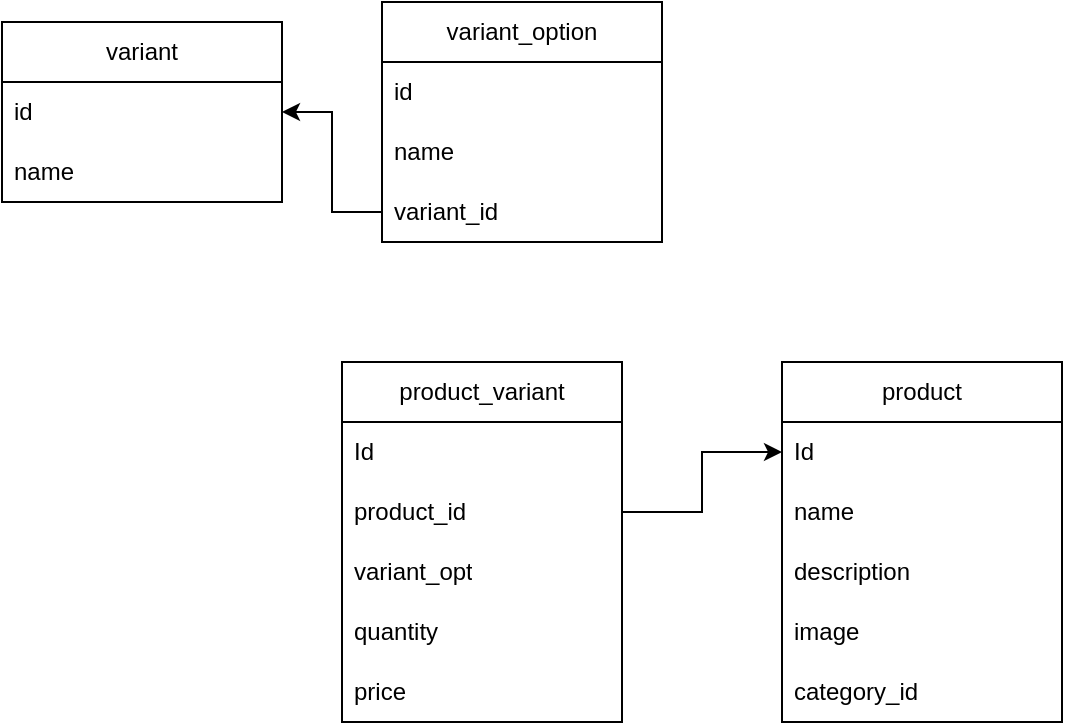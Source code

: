 <mxfile version="24.5.2" type="github">
  <diagram name="Trang-1" id="0qQhfEZkwmvARVg69vRt">
    <mxGraphModel dx="875" dy="435" grid="1" gridSize="10" guides="1" tooltips="1" connect="1" arrows="1" fold="1" page="1" pageScale="1" pageWidth="827" pageHeight="1169" math="0" shadow="0">
      <root>
        <mxCell id="0" />
        <mxCell id="1" parent="0" />
        <mxCell id="_liAQqApKVb3fytAqpB--1" value="product" style="swimlane;fontStyle=0;childLayout=stackLayout;horizontal=1;startSize=30;horizontalStack=0;resizeParent=1;resizeParentMax=0;resizeLast=0;collapsible=1;marginBottom=0;whiteSpace=wrap;html=1;" vertex="1" parent="1">
          <mxGeometry x="520" y="390" width="140" height="180" as="geometry" />
        </mxCell>
        <mxCell id="_liAQqApKVb3fytAqpB--2" value="Id" style="text;strokeColor=none;fillColor=none;align=left;verticalAlign=middle;spacingLeft=4;spacingRight=4;overflow=hidden;points=[[0,0.5],[1,0.5]];portConstraint=eastwest;rotatable=0;whiteSpace=wrap;html=1;" vertex="1" parent="_liAQqApKVb3fytAqpB--1">
          <mxGeometry y="30" width="140" height="30" as="geometry" />
        </mxCell>
        <mxCell id="_liAQqApKVb3fytAqpB--3" value="name" style="text;strokeColor=none;fillColor=none;align=left;verticalAlign=middle;spacingLeft=4;spacingRight=4;overflow=hidden;points=[[0,0.5],[1,0.5]];portConstraint=eastwest;rotatable=0;whiteSpace=wrap;html=1;" vertex="1" parent="_liAQqApKVb3fytAqpB--1">
          <mxGeometry y="60" width="140" height="30" as="geometry" />
        </mxCell>
        <mxCell id="_liAQqApKVb3fytAqpB--4" value="description" style="text;strokeColor=none;fillColor=none;align=left;verticalAlign=middle;spacingLeft=4;spacingRight=4;overflow=hidden;points=[[0,0.5],[1,0.5]];portConstraint=eastwest;rotatable=0;whiteSpace=wrap;html=1;" vertex="1" parent="_liAQqApKVb3fytAqpB--1">
          <mxGeometry y="90" width="140" height="30" as="geometry" />
        </mxCell>
        <mxCell id="_liAQqApKVb3fytAqpB--5" value="image" style="text;strokeColor=none;fillColor=none;align=left;verticalAlign=middle;spacingLeft=4;spacingRight=4;overflow=hidden;points=[[0,0.5],[1,0.5]];portConstraint=eastwest;rotatable=0;whiteSpace=wrap;html=1;" vertex="1" parent="_liAQqApKVb3fytAqpB--1">
          <mxGeometry y="120" width="140" height="30" as="geometry" />
        </mxCell>
        <mxCell id="_liAQqApKVb3fytAqpB--6" value="category_id" style="text;strokeColor=none;fillColor=none;align=left;verticalAlign=middle;spacingLeft=4;spacingRight=4;overflow=hidden;points=[[0,0.5],[1,0.5]];portConstraint=eastwest;rotatable=0;whiteSpace=wrap;html=1;" vertex="1" parent="_liAQqApKVb3fytAqpB--1">
          <mxGeometry y="150" width="140" height="30" as="geometry" />
        </mxCell>
        <mxCell id="_liAQqApKVb3fytAqpB--7" value="product_variant" style="swimlane;fontStyle=0;childLayout=stackLayout;horizontal=1;startSize=30;horizontalStack=0;resizeParent=1;resizeParentMax=0;resizeLast=0;collapsible=1;marginBottom=0;whiteSpace=wrap;html=1;" vertex="1" parent="1">
          <mxGeometry x="300" y="390" width="140" height="180" as="geometry" />
        </mxCell>
        <mxCell id="_liAQqApKVb3fytAqpB--8" value="Id" style="text;strokeColor=none;fillColor=none;align=left;verticalAlign=middle;spacingLeft=4;spacingRight=4;overflow=hidden;points=[[0,0.5],[1,0.5]];portConstraint=eastwest;rotatable=0;whiteSpace=wrap;html=1;" vertex="1" parent="_liAQqApKVb3fytAqpB--7">
          <mxGeometry y="30" width="140" height="30" as="geometry" />
        </mxCell>
        <mxCell id="_liAQqApKVb3fytAqpB--9" value="product_id" style="text;strokeColor=none;fillColor=none;align=left;verticalAlign=middle;spacingLeft=4;spacingRight=4;overflow=hidden;points=[[0,0.5],[1,0.5]];portConstraint=eastwest;rotatable=0;whiteSpace=wrap;html=1;" vertex="1" parent="_liAQqApKVb3fytAqpB--7">
          <mxGeometry y="60" width="140" height="30" as="geometry" />
        </mxCell>
        <mxCell id="_liAQqApKVb3fytAqpB--10" value="variant_opt" style="text;strokeColor=none;fillColor=none;align=left;verticalAlign=middle;spacingLeft=4;spacingRight=4;overflow=hidden;points=[[0,0.5],[1,0.5]];portConstraint=eastwest;rotatable=0;whiteSpace=wrap;html=1;" vertex="1" parent="_liAQqApKVb3fytAqpB--7">
          <mxGeometry y="90" width="140" height="30" as="geometry" />
        </mxCell>
        <mxCell id="_liAQqApKVb3fytAqpB--11" value="quantity" style="text;strokeColor=none;fillColor=none;align=left;verticalAlign=middle;spacingLeft=4;spacingRight=4;overflow=hidden;points=[[0,0.5],[1,0.5]];portConstraint=eastwest;rotatable=0;whiteSpace=wrap;html=1;" vertex="1" parent="_liAQqApKVb3fytAqpB--7">
          <mxGeometry y="120" width="140" height="30" as="geometry" />
        </mxCell>
        <mxCell id="_liAQqApKVb3fytAqpB--12" value="price" style="text;strokeColor=none;fillColor=none;align=left;verticalAlign=middle;spacingLeft=4;spacingRight=4;overflow=hidden;points=[[0,0.5],[1,0.5]];portConstraint=eastwest;rotatable=0;whiteSpace=wrap;html=1;" vertex="1" parent="_liAQqApKVb3fytAqpB--7">
          <mxGeometry y="150" width="140" height="30" as="geometry" />
        </mxCell>
        <mxCell id="_liAQqApKVb3fytAqpB--13" value="" style="edgeStyle=orthogonalEdgeStyle;rounded=0;orthogonalLoop=1;jettySize=auto;html=1;entryX=0;entryY=0.5;entryDx=0;entryDy=0;" edge="1" parent="1" source="_liAQqApKVb3fytAqpB--9" target="_liAQqApKVb3fytAqpB--2">
          <mxGeometry relative="1" as="geometry" />
        </mxCell>
        <mxCell id="_liAQqApKVb3fytAqpB--14" value="variant_option" style="swimlane;fontStyle=0;childLayout=stackLayout;horizontal=1;startSize=30;horizontalStack=0;resizeParent=1;resizeParentMax=0;resizeLast=0;collapsible=1;marginBottom=0;whiteSpace=wrap;html=1;" vertex="1" parent="1">
          <mxGeometry x="320" y="210" width="140" height="120" as="geometry" />
        </mxCell>
        <mxCell id="_liAQqApKVb3fytAqpB--15" value="id" style="text;strokeColor=none;fillColor=none;align=left;verticalAlign=middle;spacingLeft=4;spacingRight=4;overflow=hidden;points=[[0,0.5],[1,0.5]];portConstraint=eastwest;rotatable=0;whiteSpace=wrap;html=1;" vertex="1" parent="_liAQqApKVb3fytAqpB--14">
          <mxGeometry y="30" width="140" height="30" as="geometry" />
        </mxCell>
        <mxCell id="_liAQqApKVb3fytAqpB--16" value="name" style="text;strokeColor=none;fillColor=none;align=left;verticalAlign=middle;spacingLeft=4;spacingRight=4;overflow=hidden;points=[[0,0.5],[1,0.5]];portConstraint=eastwest;rotatable=0;whiteSpace=wrap;html=1;" vertex="1" parent="_liAQqApKVb3fytAqpB--14">
          <mxGeometry y="60" width="140" height="30" as="geometry" />
        </mxCell>
        <mxCell id="_liAQqApKVb3fytAqpB--17" value="variant_id" style="text;strokeColor=none;fillColor=none;align=left;verticalAlign=middle;spacingLeft=4;spacingRight=4;overflow=hidden;points=[[0,0.5],[1,0.5]];portConstraint=eastwest;rotatable=0;whiteSpace=wrap;html=1;" vertex="1" parent="_liAQqApKVb3fytAqpB--14">
          <mxGeometry y="90" width="140" height="30" as="geometry" />
        </mxCell>
        <mxCell id="_liAQqApKVb3fytAqpB--18" value="variant" style="swimlane;fontStyle=0;childLayout=stackLayout;horizontal=1;startSize=30;horizontalStack=0;resizeParent=1;resizeParentMax=0;resizeLast=0;collapsible=1;marginBottom=0;whiteSpace=wrap;html=1;" vertex="1" parent="1">
          <mxGeometry x="130" y="220" width="140" height="90" as="geometry" />
        </mxCell>
        <mxCell id="_liAQqApKVb3fytAqpB--19" value="id" style="text;strokeColor=none;fillColor=none;align=left;verticalAlign=middle;spacingLeft=4;spacingRight=4;overflow=hidden;points=[[0,0.5],[1,0.5]];portConstraint=eastwest;rotatable=0;whiteSpace=wrap;html=1;" vertex="1" parent="_liAQqApKVb3fytAqpB--18">
          <mxGeometry y="30" width="140" height="30" as="geometry" />
        </mxCell>
        <mxCell id="_liAQqApKVb3fytAqpB--20" value="name" style="text;strokeColor=none;fillColor=none;align=left;verticalAlign=middle;spacingLeft=4;spacingRight=4;overflow=hidden;points=[[0,0.5],[1,0.5]];portConstraint=eastwest;rotatable=0;whiteSpace=wrap;html=1;" vertex="1" parent="_liAQqApKVb3fytAqpB--18">
          <mxGeometry y="60" width="140" height="30" as="geometry" />
        </mxCell>
        <mxCell id="_liAQqApKVb3fytAqpB--22" value="" style="edgeStyle=orthogonalEdgeStyle;rounded=0;orthogonalLoop=1;jettySize=auto;html=1;entryX=1;entryY=0.5;entryDx=0;entryDy=0;" edge="1" parent="1" source="_liAQqApKVb3fytAqpB--17" target="_liAQqApKVb3fytAqpB--19">
          <mxGeometry relative="1" as="geometry" />
        </mxCell>
      </root>
    </mxGraphModel>
  </diagram>
</mxfile>
